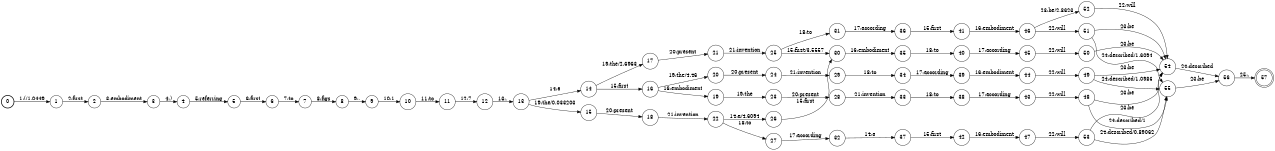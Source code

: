 digraph FST {
rankdir = LR;
size = "8.5,11";
label = "";
center = 1;
orientation = Portrait;
ranksep = "0.4";
nodesep = "0.25";
0 [label = "0", shape = circle, style = bold, fontsize = 14]
	0 -> 1 [label = "1:(/1.0449", fontsize = 14];
1 [label = "1", shape = circle, style = solid, fontsize = 14]
	1 -> 2 [label = "2:first", fontsize = 14];
2 [label = "2", shape = circle, style = solid, fontsize = 14]
	2 -> 3 [label = "3:embodiment", fontsize = 14];
3 [label = "3", shape = circle, style = solid, fontsize = 14]
	3 -> 4 [label = "4:)", fontsize = 14];
4 [label = "4", shape = circle, style = solid, fontsize = 14]
	4 -> 5 [label = "5:referring", fontsize = 14];
5 [label = "5", shape = circle, style = solid, fontsize = 14]
	5 -> 6 [label = "6:first", fontsize = 14];
6 [label = "6", shape = circle, style = solid, fontsize = 14]
	6 -> 7 [label = "7:to", fontsize = 14];
7 [label = "7", shape = circle, style = solid, fontsize = 14]
	7 -> 8 [label = "8:figs", fontsize = 14];
8 [label = "8", shape = circle, style = solid, fontsize = 14]
	8 -> 9 [label = "9:.", fontsize = 14];
9 [label = "9", shape = circle, style = solid, fontsize = 14]
	9 -> 10 [label = "10:1", fontsize = 14];
10 [label = "10", shape = circle, style = solid, fontsize = 14]
	10 -> 11 [label = "11:to", fontsize = 14];
11 [label = "11", shape = circle, style = solid, fontsize = 14]
	11 -> 12 [label = "12:7", fontsize = 14];
12 [label = "12", shape = circle, style = solid, fontsize = 14]
	12 -> 13 [label = "13:,", fontsize = 14];
13 [label = "13", shape = circle, style = solid, fontsize = 14]
	13 -> 14 [label = "14:a", fontsize = 14];
	13 -> 15 [label = "19:the/0.033203", fontsize = 14];
14 [label = "14", shape = circle, style = solid, fontsize = 14]
	14 -> 16 [label = "15:first", fontsize = 14];
	14 -> 17 [label = "19:the/2.6963", fontsize = 14];
15 [label = "15", shape = circle, style = solid, fontsize = 14]
	15 -> 18 [label = "20:present", fontsize = 14];
16 [label = "16", shape = circle, style = solid, fontsize = 14]
	16 -> 19 [label = "16:embodiment", fontsize = 14];
	16 -> 20 [label = "19:the/4.46", fontsize = 14];
17 [label = "17", shape = circle, style = solid, fontsize = 14]
	17 -> 21 [label = "20:present", fontsize = 14];
18 [label = "18", shape = circle, style = solid, fontsize = 14]
	18 -> 22 [label = "21:invention", fontsize = 14];
19 [label = "19", shape = circle, style = solid, fontsize = 14]
	19 -> 23 [label = "19:the", fontsize = 14];
20 [label = "20", shape = circle, style = solid, fontsize = 14]
	20 -> 24 [label = "20:present", fontsize = 14];
21 [label = "21", shape = circle, style = solid, fontsize = 14]
	21 -> 25 [label = "21:invention", fontsize = 14];
22 [label = "22", shape = circle, style = solid, fontsize = 14]
	22 -> 27 [label = "18:to", fontsize = 14];
	22 -> 26 [label = "14:a/4.6094", fontsize = 14];
23 [label = "23", shape = circle, style = solid, fontsize = 14]
	23 -> 28 [label = "20:present", fontsize = 14];
24 [label = "24", shape = circle, style = solid, fontsize = 14]
	24 -> 29 [label = "21:invention", fontsize = 14];
25 [label = "25", shape = circle, style = solid, fontsize = 14]
	25 -> 30 [label = "15:first/3.5557", fontsize = 14];
	25 -> 31 [label = "18:to", fontsize = 14];
26 [label = "26", shape = circle, style = solid, fontsize = 14]
	26 -> 30 [label = "15:first", fontsize = 14];
27 [label = "27", shape = circle, style = solid, fontsize = 14]
	27 -> 32 [label = "17:according", fontsize = 14];
28 [label = "28", shape = circle, style = solid, fontsize = 14]
	28 -> 33 [label = "21:invention", fontsize = 14];
29 [label = "29", shape = circle, style = solid, fontsize = 14]
	29 -> 34 [label = "18:to", fontsize = 14];
30 [label = "30", shape = circle, style = solid, fontsize = 14]
	30 -> 35 [label = "16:embodiment", fontsize = 14];
31 [label = "31", shape = circle, style = solid, fontsize = 14]
	31 -> 36 [label = "17:according", fontsize = 14];
32 [label = "32", shape = circle, style = solid, fontsize = 14]
	32 -> 37 [label = "14:a", fontsize = 14];
33 [label = "33", shape = circle, style = solid, fontsize = 14]
	33 -> 38 [label = "18:to", fontsize = 14];
34 [label = "34", shape = circle, style = solid, fontsize = 14]
	34 -> 39 [label = "17:according", fontsize = 14];
35 [label = "35", shape = circle, style = solid, fontsize = 14]
	35 -> 40 [label = "18:to", fontsize = 14];
36 [label = "36", shape = circle, style = solid, fontsize = 14]
	36 -> 41 [label = "15:first", fontsize = 14];
37 [label = "37", shape = circle, style = solid, fontsize = 14]
	37 -> 42 [label = "15:first", fontsize = 14];
38 [label = "38", shape = circle, style = solid, fontsize = 14]
	38 -> 43 [label = "17:according", fontsize = 14];
39 [label = "39", shape = circle, style = solid, fontsize = 14]
	39 -> 44 [label = "16:embodiment", fontsize = 14];
40 [label = "40", shape = circle, style = solid, fontsize = 14]
	40 -> 45 [label = "17:according", fontsize = 14];
41 [label = "41", shape = circle, style = solid, fontsize = 14]
	41 -> 46 [label = "16:embodiment", fontsize = 14];
42 [label = "42", shape = circle, style = solid, fontsize = 14]
	42 -> 47 [label = "16:embodiment", fontsize = 14];
43 [label = "43", shape = circle, style = solid, fontsize = 14]
	43 -> 48 [label = "22:will", fontsize = 14];
44 [label = "44", shape = circle, style = solid, fontsize = 14]
	44 -> 49 [label = "22:will", fontsize = 14];
45 [label = "45", shape = circle, style = solid, fontsize = 14]
	45 -> 50 [label = "22:will", fontsize = 14];
46 [label = "46", shape = circle, style = solid, fontsize = 14]
	46 -> 51 [label = "22:will", fontsize = 14];
	46 -> 52 [label = "23:be/2.8623", fontsize = 14];
47 [label = "47", shape = circle, style = solid, fontsize = 14]
	47 -> 53 [label = "22:will", fontsize = 14];
48 [label = "48", shape = circle, style = solid, fontsize = 14]
	48 -> 54 [label = "23:be", fontsize = 14];
	48 -> 55 [label = "24:described/1", fontsize = 14];
49 [label = "49", shape = circle, style = solid, fontsize = 14]
	49 -> 54 [label = "23:be", fontsize = 14];
	49 -> 55 [label = "24:described/1.0986", fontsize = 14];
50 [label = "50", shape = circle, style = solid, fontsize = 14]
	50 -> 54 [label = "23:be", fontsize = 14];
51 [label = "51", shape = circle, style = solid, fontsize = 14]
	51 -> 54 [label = "23:be", fontsize = 14];
	51 -> 55 [label = "24:described/1.6094", fontsize = 14];
52 [label = "52", shape = circle, style = solid, fontsize = 14]
	52 -> 54 [label = "22:will", fontsize = 14];
53 [label = "53", shape = circle, style = solid, fontsize = 14]
	53 -> 54 [label = "23:be", fontsize = 14];
	53 -> 55 [label = "24:described/0.89062", fontsize = 14];
54 [label = "54", shape = circle, style = solid, fontsize = 14]
	54 -> 56 [label = "24:described", fontsize = 14];
55 [label = "55", shape = circle, style = solid, fontsize = 14]
	55 -> 56 [label = "23:be", fontsize = 14];
56 [label = "56", shape = circle, style = solid, fontsize = 14]
	56 -> 57 [label = "25:.", fontsize = 14];
57 [label = "57", shape = doublecircle, style = solid, fontsize = 14]
}
